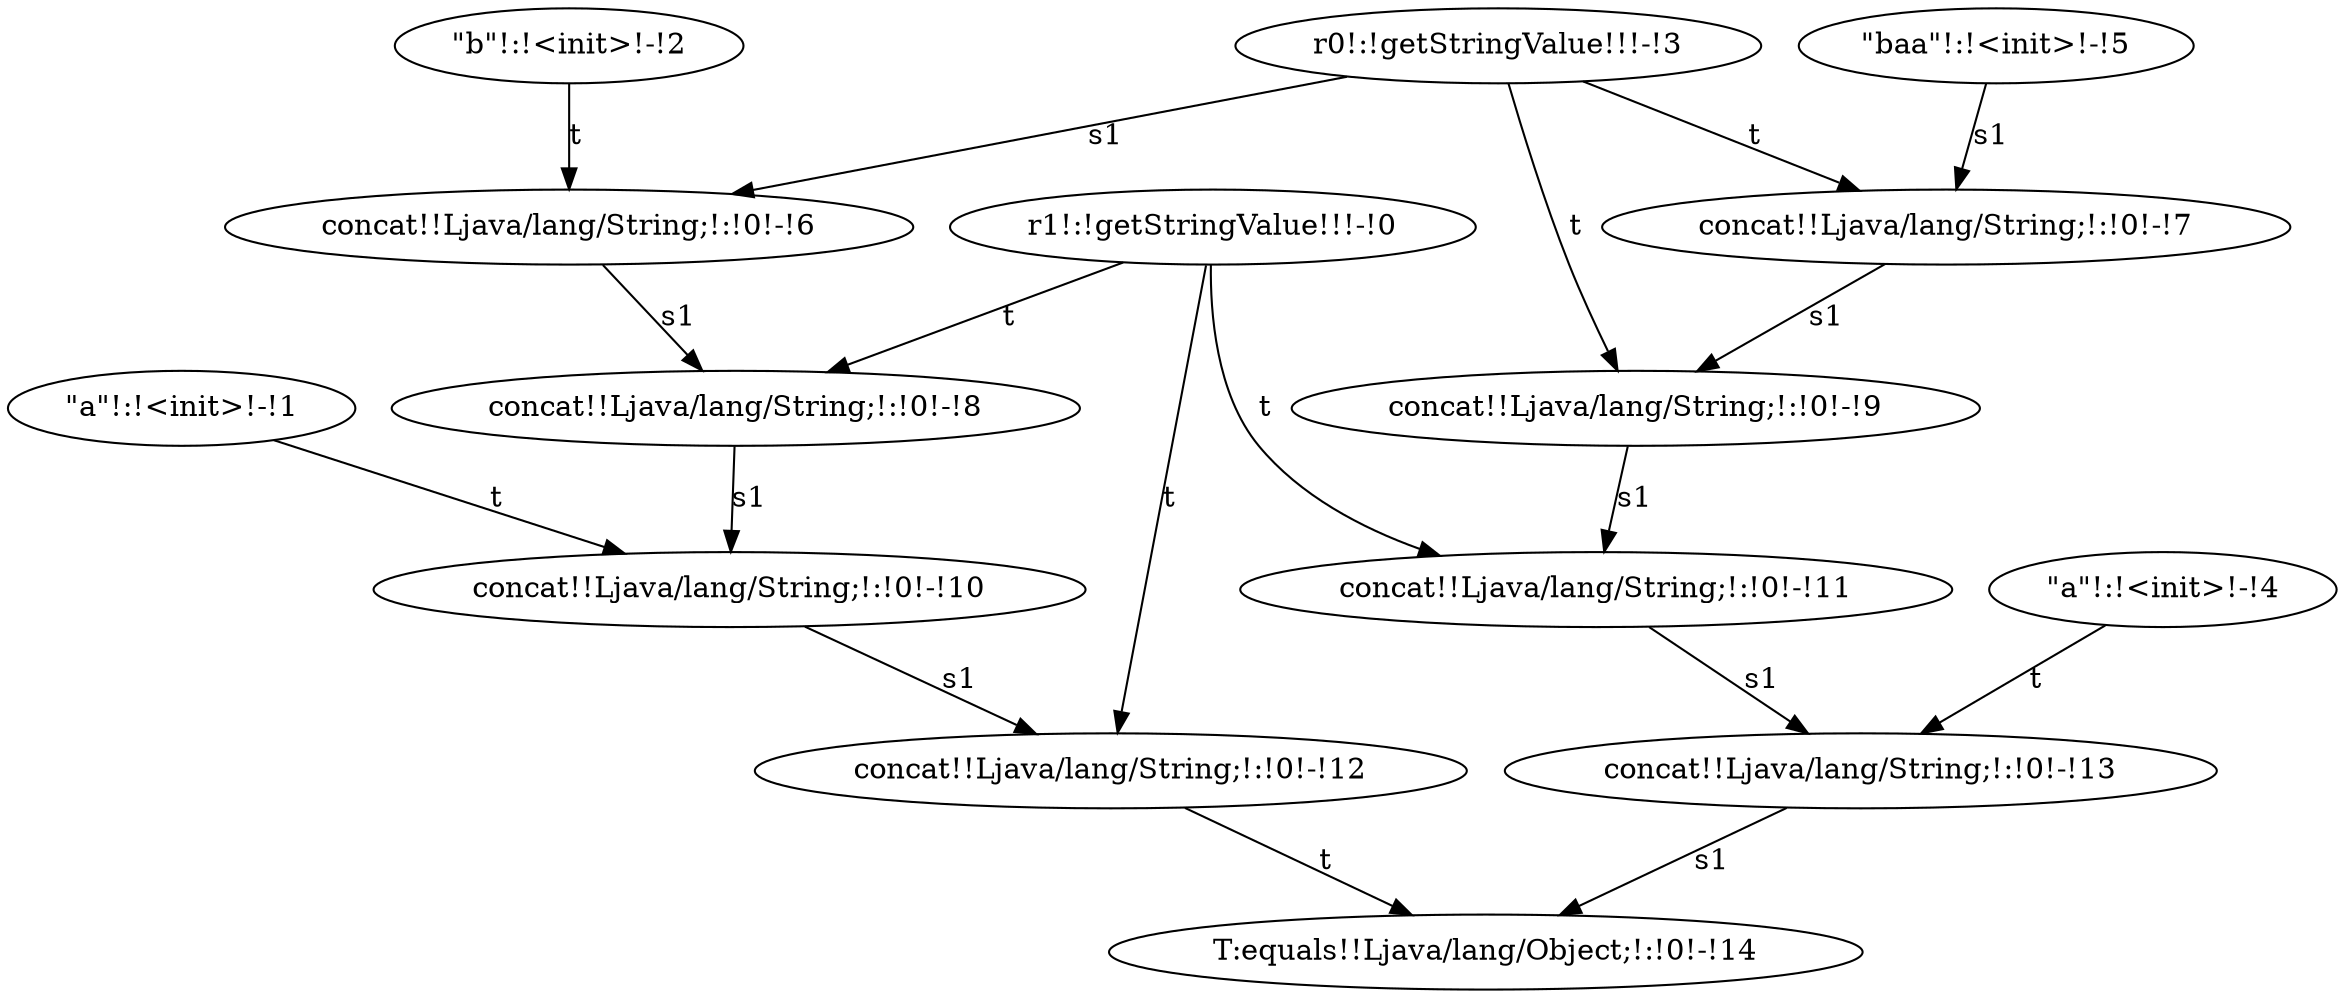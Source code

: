 digraph G {
  0 [ label="r1!:!getStringValue!!!-!0" ];
  9 [ label="concat!!Ljava/lang/String;!:!0!-!9" ];
  10 [ label="concat!!Ljava/lang/String;!:!0!-!10" ];
  4 [ label="\"a\"!:!<init>!-!4" ];
  2 [ label="\"b\"!:!<init>!-!2" ];
  3 [ label="r0!:!getStringValue!!!-!3" ];
  5 [ label="\"baa\"!:!<init>!-!5" ];
  7 [ label="concat!!Ljava/lang/String;!:!0!-!7" ];
  12 [ label="concat!!Ljava/lang/String;!:!0!-!12" ];
  11 [ label="concat!!Ljava/lang/String;!:!0!-!11" ];
  13 [ label="concat!!Ljava/lang/String;!:!0!-!13" ];
  6 [ label="concat!!Ljava/lang/String;!:!0!-!6" ];
  1 [ label="\"a\"!:!<init>!-!1" ];
  14 [ label="T:equals!!Ljava/lang/Object;!:!0!-!14" ];
  8 [ label="concat!!Ljava/lang/String;!:!0!-!8" ];
  0 -> 12 [ label="t" ];
  10 -> 12 [ label="s1" ];
  4 -> 13 [ label="t" ];
  11 -> 13 [ label="s1" ];
  12 -> 14 [ label="t" ];
  13 -> 14 [ label="s1" ];
  1 -> 10 [ label="t" ];
  8 -> 10 [ label="s1" ];
  0 -> 8 [ label="t" ];
  6 -> 8 [ label="s1" ];
  2 -> 6 [ label="t" ];
  3 -> 6 [ label="s1" ];
  0 -> 11 [ label="t" ];
  9 -> 11 [ label="s1" ];
  3 -> 9 [ label="t" ];
  7 -> 9 [ label="s1" ];
  3 -> 7 [ label="t" ];
  5 -> 7 [ label="s1" ];
}
